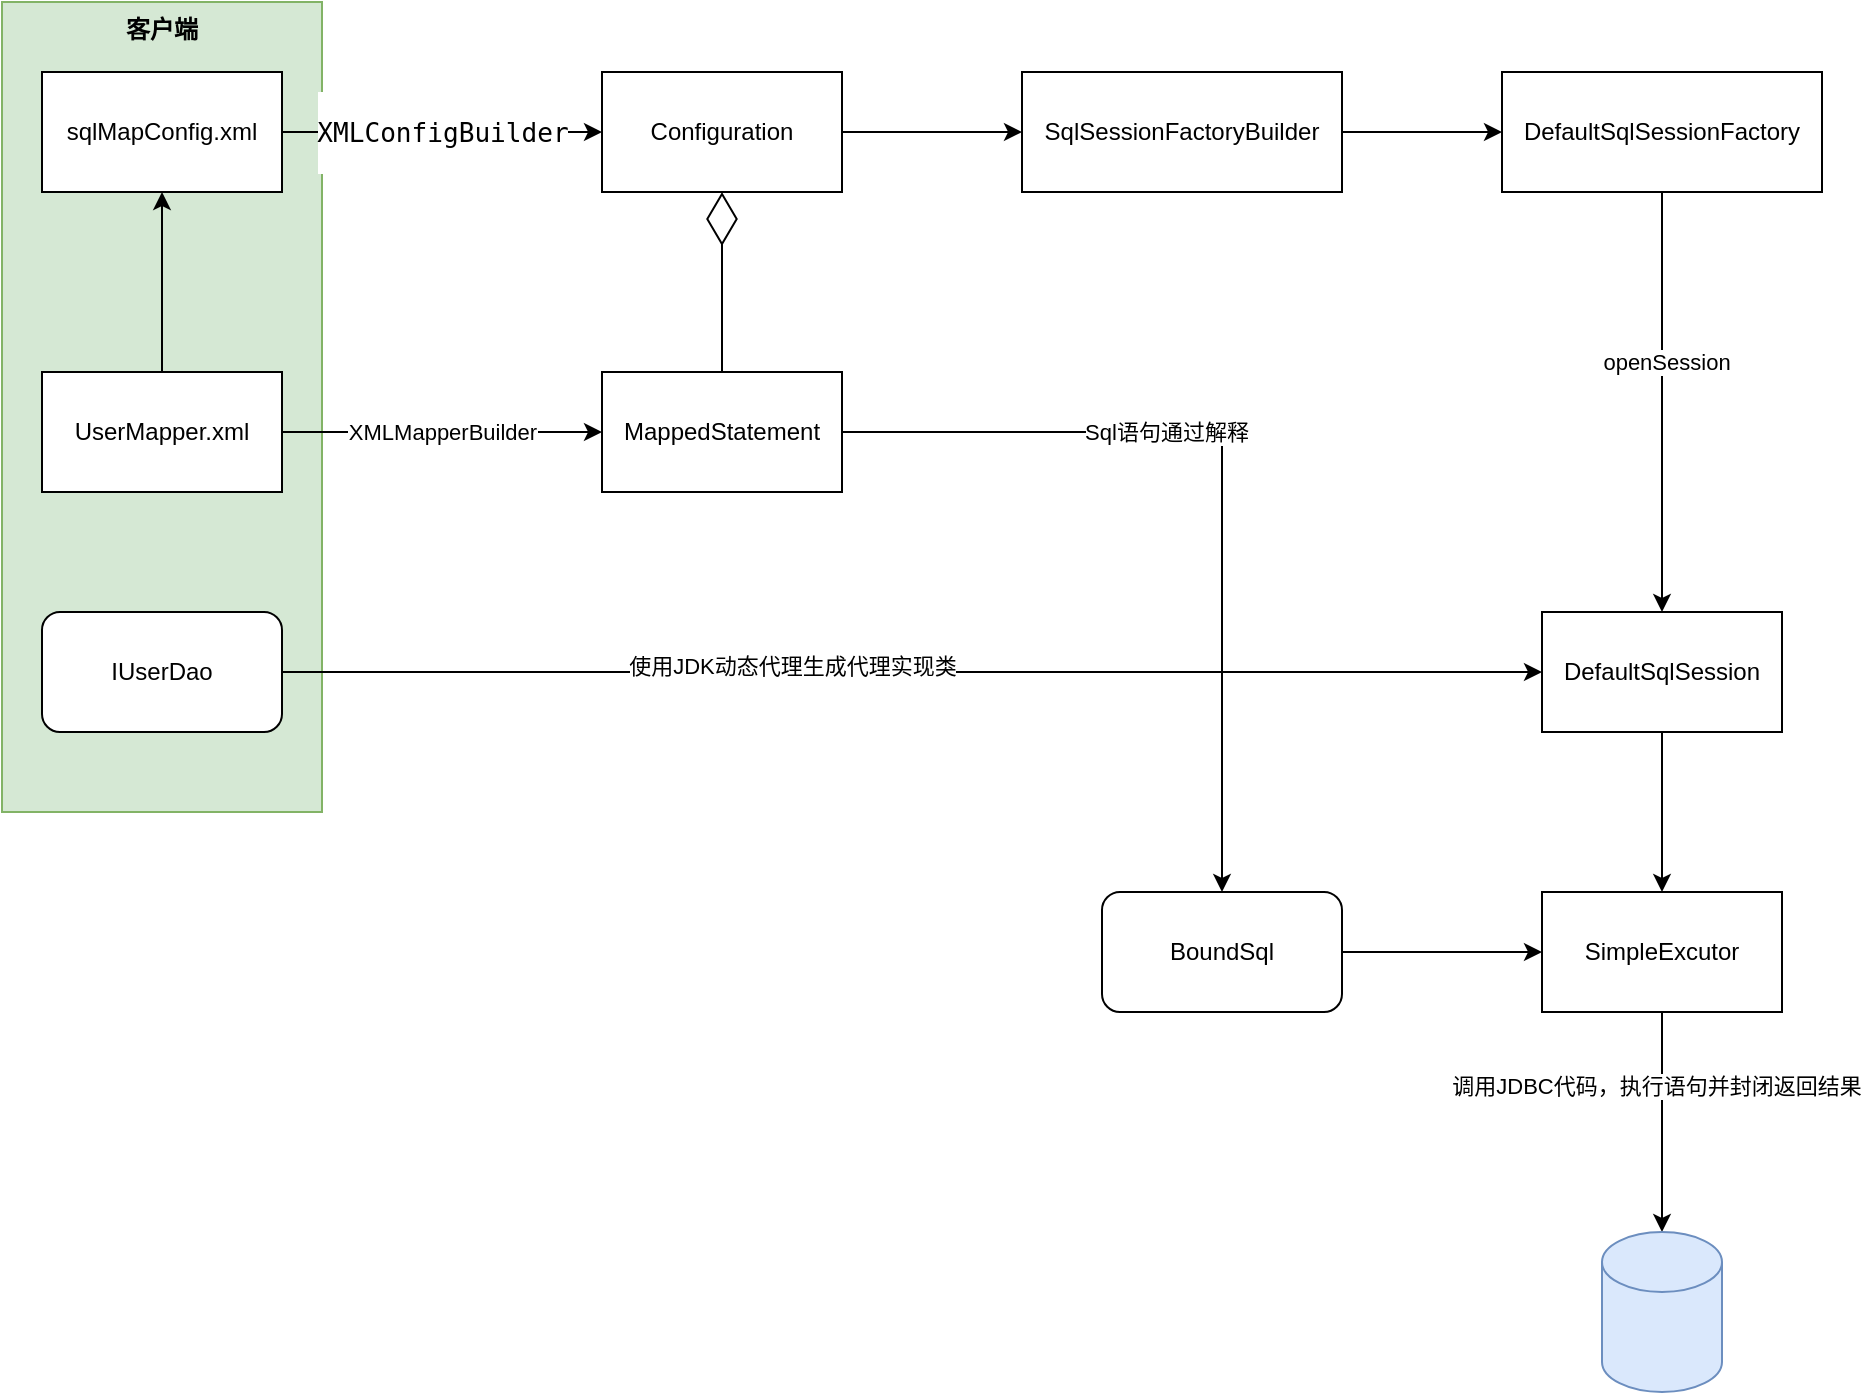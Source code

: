 <mxfile version="14.6.1" type="github" pages="2">
  <diagram id="C5RBs43oDa-KdzZeNtuy" name="自定义Mybatis框架">
    <mxGraphModel dx="782" dy="437" grid="1" gridSize="10" guides="1" tooltips="1" connect="1" arrows="1" fold="1" page="1" pageScale="1" pageWidth="827" pageHeight="1169" math="0" shadow="0">
      <root>
        <mxCell id="WIyWlLk6GJQsqaUBKTNV-0" />
        <mxCell id="WIyWlLk6GJQsqaUBKTNV-1" parent="WIyWlLk6GJQsqaUBKTNV-0" />
        <mxCell id="RccVGRR6IuWip-MB4LQ6-16" value="客户端" style="rounded=0;whiteSpace=wrap;html=1;fillColor=#d5e8d4;strokeColor=#82b366;verticalAlign=top;fontStyle=1" parent="WIyWlLk6GJQsqaUBKTNV-1" vertex="1">
          <mxGeometry x="70" y="115" width="160" height="405" as="geometry" />
        </mxCell>
        <mxCell id="wIvYy9SvaJb5gEYHEysC-5" value="&lt;pre style=&quot;font-family: &amp;#34;jetbrains mono&amp;#34; , monospace ; font-size: 9.8pt&quot;&gt;&lt;span style=&quot;background-color: rgb(255 , 255 , 255)&quot;&gt;XMLConfigBuilder&lt;/span&gt;&lt;/pre&gt;" style="edgeStyle=orthogonalEdgeStyle;rounded=0;orthogonalLoop=1;jettySize=auto;html=1;" parent="WIyWlLk6GJQsqaUBKTNV-1" source="wIvYy9SvaJb5gEYHEysC-0" target="wIvYy9SvaJb5gEYHEysC-4" edge="1">
          <mxGeometry relative="1" as="geometry" />
        </mxCell>
        <mxCell id="wIvYy9SvaJb5gEYHEysC-0" value="sqlMapConfig.xml" style="rounded=0;whiteSpace=wrap;html=1;" parent="WIyWlLk6GJQsqaUBKTNV-1" vertex="1">
          <mxGeometry x="90" y="150" width="120" height="60" as="geometry" />
        </mxCell>
        <mxCell id="wIvYy9SvaJb5gEYHEysC-3" value="" style="edgeStyle=orthogonalEdgeStyle;rounded=0;orthogonalLoop=1;jettySize=auto;html=1;" parent="WIyWlLk6GJQsqaUBKTNV-1" source="wIvYy9SvaJb5gEYHEysC-1" target="wIvYy9SvaJb5gEYHEysC-0" edge="1">
          <mxGeometry relative="1" as="geometry" />
        </mxCell>
        <mxCell id="wIvYy9SvaJb5gEYHEysC-11" value="" style="edgeStyle=orthogonalEdgeStyle;rounded=0;orthogonalLoop=1;jettySize=auto;html=1;fontColor=#000000;" parent="WIyWlLk6GJQsqaUBKTNV-1" source="wIvYy9SvaJb5gEYHEysC-1" target="wIvYy9SvaJb5gEYHEysC-10" edge="1">
          <mxGeometry relative="1" as="geometry" />
        </mxCell>
        <mxCell id="wIvYy9SvaJb5gEYHEysC-14" value="XMLMapperBuilder" style="edgeLabel;html=1;align=center;verticalAlign=middle;resizable=0;points=[];fontColor=#000000;" parent="wIvYy9SvaJb5gEYHEysC-11" vertex="1" connectable="0">
          <mxGeometry x="0.2" y="-2" relative="1" as="geometry">
            <mxPoint x="-16" y="-2" as="offset" />
          </mxGeometry>
        </mxCell>
        <UserObject label="UserMapper.xml" link="UserMapper.xml" id="wIvYy9SvaJb5gEYHEysC-1">
          <mxCell style="whiteSpace=wrap;html=1;rounded=0;" parent="WIyWlLk6GJQsqaUBKTNV-1" vertex="1">
            <mxGeometry x="90" y="300" width="120" height="60" as="geometry" />
          </mxCell>
        </UserObject>
        <mxCell id="wIvYy9SvaJb5gEYHEysC-9" value="" style="edgeStyle=orthogonalEdgeStyle;rounded=0;orthogonalLoop=1;jettySize=auto;html=1;fontColor=#000000;entryX=0;entryY=0.5;entryDx=0;entryDy=0;" parent="WIyWlLk6GJQsqaUBKTNV-1" source="wIvYy9SvaJb5gEYHEysC-4" target="RccVGRR6IuWip-MB4LQ6-1" edge="1">
          <mxGeometry relative="1" as="geometry" />
        </mxCell>
        <mxCell id="wIvYy9SvaJb5gEYHEysC-4" value="Configuration" style="whiteSpace=wrap;html=1;rounded=0;" parent="WIyWlLk6GJQsqaUBKTNV-1" vertex="1">
          <mxGeometry x="370" y="150" width="120" height="60" as="geometry" />
        </mxCell>
        <mxCell id="wIvYy9SvaJb5gEYHEysC-16" value="" style="edgeStyle=orthogonalEdgeStyle;rounded=0;orthogonalLoop=1;jettySize=auto;html=1;fontColor=#000000;" parent="WIyWlLk6GJQsqaUBKTNV-1" source="wIvYy9SvaJb5gEYHEysC-8" target="wIvYy9SvaJb5gEYHEysC-15" edge="1">
          <mxGeometry relative="1" as="geometry" />
        </mxCell>
        <mxCell id="RccVGRR6IuWip-MB4LQ6-0" value="openSession" style="edgeLabel;html=1;align=center;verticalAlign=middle;resizable=0;points=[];" parent="wIvYy9SvaJb5gEYHEysC-16" vertex="1" connectable="0">
          <mxGeometry x="-0.193" y="2" relative="1" as="geometry">
            <mxPoint as="offset" />
          </mxGeometry>
        </mxCell>
        <mxCell id="wIvYy9SvaJb5gEYHEysC-8" value="DefaultSqlSessionFactory" style="whiteSpace=wrap;html=1;rounded=0;" parent="WIyWlLk6GJQsqaUBKTNV-1" vertex="1">
          <mxGeometry x="820" y="150" width="160" height="60" as="geometry" />
        </mxCell>
        <mxCell id="RccVGRR6IuWip-MB4LQ6-19" style="edgeStyle=orthogonalEdgeStyle;rounded=0;orthogonalLoop=1;jettySize=auto;html=1;entryX=0.5;entryY=0;entryDx=0;entryDy=0;" parent="WIyWlLk6GJQsqaUBKTNV-1" source="wIvYy9SvaJb5gEYHEysC-10" target="RccVGRR6IuWip-MB4LQ6-17" edge="1">
          <mxGeometry relative="1" as="geometry" />
        </mxCell>
        <mxCell id="RccVGRR6IuWip-MB4LQ6-20" value="Sql语句通过解释" style="edgeLabel;html=1;align=center;verticalAlign=middle;resizable=0;points=[];" parent="RccVGRR6IuWip-MB4LQ6-19" vertex="1" connectable="0">
          <mxGeometry x="-0.235" relative="1" as="geometry">
            <mxPoint x="1" as="offset" />
          </mxGeometry>
        </mxCell>
        <mxCell id="wIvYy9SvaJb5gEYHEysC-10" value="MappedStatement" style="whiteSpace=wrap;html=1;rounded=0;" parent="WIyWlLk6GJQsqaUBKTNV-1" vertex="1">
          <mxGeometry x="370" y="300" width="120" height="60" as="geometry" />
        </mxCell>
        <mxCell id="wIvYy9SvaJb5gEYHEysC-13" value="" style="endArrow=diamondThin;endFill=0;endSize=24;html=1;fontColor=#000000;entryX=0.5;entryY=1;entryDx=0;entryDy=0;" parent="WIyWlLk6GJQsqaUBKTNV-1" source="wIvYy9SvaJb5gEYHEysC-10" target="wIvYy9SvaJb5gEYHEysC-4" edge="1">
          <mxGeometry width="160" relative="1" as="geometry">
            <mxPoint x="550" y="280" as="sourcePoint" />
            <mxPoint x="710" y="280" as="targetPoint" />
          </mxGeometry>
        </mxCell>
        <mxCell id="RccVGRR6IuWip-MB4LQ6-6" value="" style="edgeStyle=orthogonalEdgeStyle;rounded=0;orthogonalLoop=1;jettySize=auto;html=1;" parent="WIyWlLk6GJQsqaUBKTNV-1" source="wIvYy9SvaJb5gEYHEysC-15" target="RccVGRR6IuWip-MB4LQ6-5" edge="1">
          <mxGeometry relative="1" as="geometry" />
        </mxCell>
        <mxCell id="wIvYy9SvaJb5gEYHEysC-15" value="DefaultSqlSession" style="whiteSpace=wrap;html=1;rounded=0;" parent="WIyWlLk6GJQsqaUBKTNV-1" vertex="1">
          <mxGeometry x="840" y="420" width="120" height="60" as="geometry" />
        </mxCell>
        <mxCell id="RccVGRR6IuWip-MB4LQ6-3" style="edgeStyle=orthogonalEdgeStyle;rounded=0;orthogonalLoop=1;jettySize=auto;html=1;entryX=0;entryY=0.5;entryDx=0;entryDy=0;" parent="WIyWlLk6GJQsqaUBKTNV-1" source="RccVGRR6IuWip-MB4LQ6-1" target="wIvYy9SvaJb5gEYHEysC-8" edge="1">
          <mxGeometry relative="1" as="geometry" />
        </mxCell>
        <mxCell id="RccVGRR6IuWip-MB4LQ6-1" value="SqlSessionFactoryBuilder" style="whiteSpace=wrap;html=1;rounded=0;" parent="WIyWlLk6GJQsqaUBKTNV-1" vertex="1">
          <mxGeometry x="580" y="150" width="160" height="60" as="geometry" />
        </mxCell>
        <mxCell id="RccVGRR6IuWip-MB4LQ6-8" value="" style="edgeStyle=orthogonalEdgeStyle;rounded=0;orthogonalLoop=1;jettySize=auto;html=1;" parent="WIyWlLk6GJQsqaUBKTNV-1" source="RccVGRR6IuWip-MB4LQ6-5" target="RccVGRR6IuWip-MB4LQ6-7" edge="1">
          <mxGeometry relative="1" as="geometry" />
        </mxCell>
        <mxCell id="RccVGRR6IuWip-MB4LQ6-9" value="调用JDBC代码，执行语句并封闭返回结果" style="edgeLabel;html=1;align=center;verticalAlign=middle;resizable=0;points=[];" parent="RccVGRR6IuWip-MB4LQ6-8" vertex="1" connectable="0">
          <mxGeometry x="-0.333" y="-3" relative="1" as="geometry">
            <mxPoint as="offset" />
          </mxGeometry>
        </mxCell>
        <mxCell id="RccVGRR6IuWip-MB4LQ6-5" value="SimpleExcutor" style="whiteSpace=wrap;html=1;rounded=0;" parent="WIyWlLk6GJQsqaUBKTNV-1" vertex="1">
          <mxGeometry x="840" y="560" width="120" height="60" as="geometry" />
        </mxCell>
        <mxCell id="RccVGRR6IuWip-MB4LQ6-7" value="" style="shape=cylinder3;whiteSpace=wrap;html=1;boundedLbl=1;backgroundOutline=1;size=15;fillColor=#dae8fc;strokeColor=#6c8ebf;" parent="WIyWlLk6GJQsqaUBKTNV-1" vertex="1">
          <mxGeometry x="870" y="730" width="60" height="80" as="geometry" />
        </mxCell>
        <mxCell id="RccVGRR6IuWip-MB4LQ6-12" style="edgeStyle=orthogonalEdgeStyle;rounded=0;orthogonalLoop=1;jettySize=auto;html=1;entryX=0;entryY=0.5;entryDx=0;entryDy=0;" parent="WIyWlLk6GJQsqaUBKTNV-1" source="RccVGRR6IuWip-MB4LQ6-10" target="wIvYy9SvaJb5gEYHEysC-15" edge="1">
          <mxGeometry relative="1" as="geometry" />
        </mxCell>
        <mxCell id="RccVGRR6IuWip-MB4LQ6-13" value="使用JDK动态代理生成代理实现类" style="edgeLabel;html=1;align=center;verticalAlign=middle;resizable=0;points=[];" parent="RccVGRR6IuWip-MB4LQ6-12" vertex="1" connectable="0">
          <mxGeometry x="-0.192" y="3" relative="1" as="geometry">
            <mxPoint as="offset" />
          </mxGeometry>
        </mxCell>
        <mxCell id="RccVGRR6IuWip-MB4LQ6-10" value="IUserDao" style="rounded=1;whiteSpace=wrap;html=1;" parent="WIyWlLk6GJQsqaUBKTNV-1" vertex="1">
          <mxGeometry x="90" y="420" width="120" height="60" as="geometry" />
        </mxCell>
        <mxCell id="RccVGRR6IuWip-MB4LQ6-18" style="edgeStyle=orthogonalEdgeStyle;rounded=0;orthogonalLoop=1;jettySize=auto;html=1;entryX=0;entryY=0.5;entryDx=0;entryDy=0;" parent="WIyWlLk6GJQsqaUBKTNV-1" source="RccVGRR6IuWip-MB4LQ6-17" target="RccVGRR6IuWip-MB4LQ6-5" edge="1">
          <mxGeometry relative="1" as="geometry" />
        </mxCell>
        <mxCell id="RccVGRR6IuWip-MB4LQ6-17" value="BoundSql" style="rounded=1;whiteSpace=wrap;html=1;" parent="WIyWlLk6GJQsqaUBKTNV-1" vertex="1">
          <mxGeometry x="620" y="560" width="120" height="60" as="geometry" />
        </mxCell>
      </root>
    </mxGraphModel>
  </diagram>
  <diagram id="gR8zzzDgB4NcIEMsgWaa" name="Mybatis原码解释">
    <mxGraphModel dx="920" dy="1683" grid="1" gridSize="10" guides="1" tooltips="1" connect="1" arrows="1" fold="1" page="1" pageScale="1" pageWidth="827" pageHeight="1169" math="0" shadow="0">
      <root>
        <mxCell id="x6rgjDe1mu-2xuDdk9oM-0" />
        <mxCell id="x6rgjDe1mu-2xuDdk9oM-1" parent="x6rgjDe1mu-2xuDdk9oM-0" />
        <mxCell id="x6rgjDe1mu-2xuDdk9oM-4" value="" style="edgeStyle=orthogonalEdgeStyle;rounded=0;orthogonalLoop=1;jettySize=auto;html=1;" parent="x6rgjDe1mu-2xuDdk9oM-1" source="x6rgjDe1mu-2xuDdk9oM-2" target="x6rgjDe1mu-2xuDdk9oM-3" edge="1">
          <mxGeometry relative="1" as="geometry" />
        </mxCell>
        <mxCell id="x6rgjDe1mu-2xuDdk9oM-5" value="InputStream" style="edgeLabel;html=1;align=center;verticalAlign=middle;resizable=0;points=[];" parent="x6rgjDe1mu-2xuDdk9oM-4" vertex="1" connectable="0">
          <mxGeometry x="-0.206" y="-2" relative="1" as="geometry">
            <mxPoint as="offset" />
          </mxGeometry>
        </mxCell>
        <mxCell id="x6rgjDe1mu-2xuDdk9oM-2" value="SqlMapConfig.xml" style="rounded=1;whiteSpace=wrap;html=1;" parent="x6rgjDe1mu-2xuDdk9oM-1" vertex="1">
          <mxGeometry x="90" y="110" width="120" height="60" as="geometry" />
        </mxCell>
        <mxCell id="x6rgjDe1mu-2xuDdk9oM-7" value="" style="edgeStyle=orthogonalEdgeStyle;rounded=0;orthogonalLoop=1;jettySize=auto;html=1;" parent="x6rgjDe1mu-2xuDdk9oM-1" source="x6rgjDe1mu-2xuDdk9oM-3" target="x6rgjDe1mu-2xuDdk9oM-6" edge="1">
          <mxGeometry relative="1" as="geometry" />
        </mxCell>
        <mxCell id="x6rgjDe1mu-2xuDdk9oM-8" value="build" style="edgeStyle=orthogonalEdgeStyle;rounded=0;orthogonalLoop=1;jettySize=auto;html=1;" parent="x6rgjDe1mu-2xuDdk9oM-1" source="x6rgjDe1mu-2xuDdk9oM-3" target="x6rgjDe1mu-2xuDdk9oM-6" edge="1">
          <mxGeometry relative="1" as="geometry" />
        </mxCell>
        <mxCell id="x6rgjDe1mu-2xuDdk9oM-3" value="SqlSessionFactoryBuilder" style="rounded=1;whiteSpace=wrap;html=1;" parent="x6rgjDe1mu-2xuDdk9oM-1" vertex="1">
          <mxGeometry x="330" y="110" width="170" height="60" as="geometry" />
        </mxCell>
        <mxCell id="x6rgjDe1mu-2xuDdk9oM-10" value="environmentsElement" style="edgeStyle=orthogonalEdgeStyle;rounded=0;orthogonalLoop=1;jettySize=auto;html=1;" parent="x6rgjDe1mu-2xuDdk9oM-1" source="x6rgjDe1mu-2xuDdk9oM-6" target="x6rgjDe1mu-2xuDdk9oM-9" edge="1">
          <mxGeometry relative="1" as="geometry" />
        </mxCell>
        <mxCell id="x6rgjDe1mu-2xuDdk9oM-12" value="" style="edgeStyle=orthogonalEdgeStyle;rounded=0;orthogonalLoop=1;jettySize=auto;html=1;entryX=0;entryY=0.5;entryDx=0;entryDy=0;entryPerimeter=0;" parent="x6rgjDe1mu-2xuDdk9oM-1" source="x6rgjDe1mu-2xuDdk9oM-6" target="x6rgjDe1mu-2xuDdk9oM-23" edge="1">
          <mxGeometry relative="1" as="geometry">
            <mxPoint x="880" y="140" as="targetPoint" />
          </mxGeometry>
        </mxCell>
        <mxCell id="x6rgjDe1mu-2xuDdk9oM-13" value="mapperElement" style="edgeLabel;html=1;align=center;verticalAlign=middle;resizable=0;points=[];" parent="x6rgjDe1mu-2xuDdk9oM-12" vertex="1" connectable="0">
          <mxGeometry x="-0.264" y="-2" relative="1" as="geometry">
            <mxPoint x="11" y="8" as="offset" />
          </mxGeometry>
        </mxCell>
        <mxCell id="x6rgjDe1mu-2xuDdk9oM-38" value="" style="edgeStyle=orthogonalEdgeStyle;rounded=0;orthogonalLoop=1;jettySize=auto;html=1;" parent="x6rgjDe1mu-2xuDdk9oM-1" source="x6rgjDe1mu-2xuDdk9oM-6" target="x6rgjDe1mu-2xuDdk9oM-37" edge="1">
          <mxGeometry relative="1" as="geometry" />
        </mxCell>
        <mxCell id="x6rgjDe1mu-2xuDdk9oM-6" value="XMLConfigBuilder&lt;br&gt;parse(/configuration)" style="rounded=1;whiteSpace=wrap;html=1;" parent="x6rgjDe1mu-2xuDdk9oM-1" vertex="1">
          <mxGeometry x="580" y="110" width="170" height="60" as="geometry" />
        </mxCell>
        <mxCell id="x6rgjDe1mu-2xuDdk9oM-15" value="" style="edgeStyle=orthogonalEdgeStyle;rounded=0;orthogonalLoop=1;jettySize=auto;html=1;" parent="x6rgjDe1mu-2xuDdk9oM-1" source="x6rgjDe1mu-2xuDdk9oM-9" target="x6rgjDe1mu-2xuDdk9oM-14" edge="1">
          <mxGeometry relative="1" as="geometry" />
        </mxCell>
        <mxCell id="x6rgjDe1mu-2xuDdk9oM-17" value="" style="edgeStyle=orthogonalEdgeStyle;rounded=0;orthogonalLoop=1;jettySize=auto;html=1;" parent="x6rgjDe1mu-2xuDdk9oM-1" source="x6rgjDe1mu-2xuDdk9oM-9" target="x6rgjDe1mu-2xuDdk9oM-16" edge="1">
          <mxGeometry relative="1" as="geometry" />
        </mxCell>
        <mxCell id="x6rgjDe1mu-2xuDdk9oM-9" value="&lt;span style=&quot;font-size: 11px ; background-color: rgb(255 , 255 , 255)&quot;&gt;解释环境结点&lt;/span&gt;&lt;br&gt;transactionManager&lt;br&gt;dataSource" style="whiteSpace=wrap;html=1;rounded=1;" parent="x6rgjDe1mu-2xuDdk9oM-1" vertex="1">
          <mxGeometry x="605" y="-30" width="120" height="60" as="geometry" />
        </mxCell>
        <mxCell id="x6rgjDe1mu-2xuDdk9oM-14" value="TransactionFactory" style="whiteSpace=wrap;html=1;rounded=1;" parent="x6rgjDe1mu-2xuDdk9oM-1" vertex="1">
          <mxGeometry x="805" y="-30" width="120" height="60" as="geometry" />
        </mxCell>
        <mxCell id="x6rgjDe1mu-2xuDdk9oM-16" value="DataSourceFactory" style="whiteSpace=wrap;html=1;rounded=1;" parent="x6rgjDe1mu-2xuDdk9oM-1" vertex="1">
          <mxGeometry x="405" y="-30" width="120" height="60" as="geometry" />
        </mxCell>
        <mxCell id="xAjSwTnz8msUbjn6zds_-0" value="loadXmlResource" style="edgeStyle=orthogonalEdgeStyle;rounded=0;orthogonalLoop=1;jettySize=auto;html=1;entryX=0.824;entryY=0.021;entryDx=0;entryDy=0;entryPerimeter=0;" parent="x6rgjDe1mu-2xuDdk9oM-1" source="x6rgjDe1mu-2xuDdk9oM-18" target="x6rgjDe1mu-2xuDdk9oM-24" edge="1">
          <mxGeometry relative="1" as="geometry">
            <Array as="points">
              <mxPoint x="1195" y="220" />
              <mxPoint x="975" y="220" />
            </Array>
          </mxGeometry>
        </mxCell>
        <mxCell id="-VzbjDD8u6ZJ_6t78dXS-1" value="" style="edgeStyle=orthogonalEdgeStyle;rounded=0;orthogonalLoop=1;jettySize=auto;html=1;" edge="1" parent="x6rgjDe1mu-2xuDdk9oM-1" source="x6rgjDe1mu-2xuDdk9oM-18" target="-VzbjDD8u6ZJ_6t78dXS-0">
          <mxGeometry relative="1" as="geometry" />
        </mxCell>
        <mxCell id="x6rgjDe1mu-2xuDdk9oM-18" value="configuration.&lt;br&gt;addMapper(mapperInterface)&lt;br&gt;addMappers(mapperPackage)&lt;br&gt;也是会先去加载xml文件（如果有）" style="rounded=1;whiteSpace=wrap;html=1;" parent="x6rgjDe1mu-2xuDdk9oM-1" vertex="1">
          <mxGeometry x="1100" y="110" width="190" height="60" as="geometry" />
        </mxCell>
        <mxCell id="x6rgjDe1mu-2xuDdk9oM-21" value="package / class" style="edgeStyle=orthogonalEdgeStyle;rounded=0;orthogonalLoop=1;jettySize=auto;html=1;" parent="x6rgjDe1mu-2xuDdk9oM-1" target="x6rgjDe1mu-2xuDdk9oM-18" edge="1">
          <mxGeometry relative="1" as="geometry">
            <mxPoint x="990" y="139.5" as="sourcePoint" />
            <mxPoint x="1110" y="139.5" as="targetPoint" />
          </mxGeometry>
        </mxCell>
        <mxCell id="x6rgjDe1mu-2xuDdk9oM-25" value="resource / url" style="edgeStyle=orthogonalEdgeStyle;rounded=0;orthogonalLoop=1;jettySize=auto;html=1;" parent="x6rgjDe1mu-2xuDdk9oM-1" source="x6rgjDe1mu-2xuDdk9oM-23" target="x6rgjDe1mu-2xuDdk9oM-24" edge="1">
          <mxGeometry relative="1" as="geometry" />
        </mxCell>
        <mxCell id="x6rgjDe1mu-2xuDdk9oM-23" value="解释mapper结点" style="rounded=1;whiteSpace=wrap;html=1;" parent="x6rgjDe1mu-2xuDdk9oM-1" vertex="1">
          <mxGeometry x="870" y="110" width="120" height="60" as="geometry" />
        </mxCell>
        <mxCell id="x6rgjDe1mu-2xuDdk9oM-27" value="cacheElement&lt;br&gt;解释并生成二级缓存&lt;br&gt;序列化？过期策略？&lt;br&gt;Id为namespace" style="edgeStyle=orthogonalEdgeStyle;rounded=0;orthogonalLoop=1;jettySize=auto;html=1;" parent="x6rgjDe1mu-2xuDdk9oM-1" edge="1">
          <mxGeometry relative="1" as="geometry">
            <mxPoint x="1001" y="290" as="sourcePoint" />
            <mxPoint x="1181" y="290" as="targetPoint" />
          </mxGeometry>
        </mxCell>
        <mxCell id="x6rgjDe1mu-2xuDdk9oM-29" value="buildStatementFromContext" style="edgeStyle=orthogonalEdgeStyle;rounded=0;orthogonalLoop=1;jettySize=auto;html=1;" parent="x6rgjDe1mu-2xuDdk9oM-1" source="x6rgjDe1mu-2xuDdk9oM-24" target="x6rgjDe1mu-2xuDdk9oM-28" edge="1">
          <mxGeometry relative="1" as="geometry" />
        </mxCell>
        <mxCell id="x6rgjDe1mu-2xuDdk9oM-34" value="解释完Mapper文件后，也会addMapper" style="edgeStyle=orthogonalEdgeStyle;rounded=0;orthogonalLoop=1;jettySize=auto;html=1;exitX=1;exitY=0;exitDx=0;exitDy=0;entryX=0.25;entryY=1;entryDx=0;entryDy=0;" parent="x6rgjDe1mu-2xuDdk9oM-1" source="x6rgjDe1mu-2xuDdk9oM-24" target="x6rgjDe1mu-2xuDdk9oM-18" edge="1">
          <mxGeometry relative="1" as="geometry">
            <Array as="points">
              <mxPoint x="1148" y="250" />
            </Array>
          </mxGeometry>
        </mxCell>
        <mxCell id="x6rgjDe1mu-2xuDdk9oM-24" value="XMLMapperBuilder&lt;br&gt;parse解释相应的mapper&lt;br&gt;&lt;div&gt;:parameterMapElement&lt;/div&gt;&lt;div&gt;:resultMapElements&lt;/div&gt;&lt;div&gt;:sqlElement&lt;/div&gt;" style="whiteSpace=wrap;html=1;rounded=1;align=left;" parent="x6rgjDe1mu-2xuDdk9oM-1" vertex="1">
          <mxGeometry x="860" y="250" width="140" height="80" as="geometry" />
        </mxCell>
        <mxCell id="x6rgjDe1mu-2xuDdk9oM-36" value="" style="edgeStyle=orthogonalEdgeStyle;rounded=0;orthogonalLoop=1;jettySize=auto;html=1;" parent="x6rgjDe1mu-2xuDdk9oM-1" source="x6rgjDe1mu-2xuDdk9oM-26" target="x6rgjDe1mu-2xuDdk9oM-35" edge="1">
          <mxGeometry relative="1" as="geometry" />
        </mxCell>
        <mxCell id="x6rgjDe1mu-2xuDdk9oM-26" value="MapperBuilderAssistant&lt;br&gt;构建Mapper的辅助类&lt;br&gt;:currentNamespace&lt;br&gt;:currentCache" style="whiteSpace=wrap;html=1;rounded=1;" parent="x6rgjDe1mu-2xuDdk9oM-1" vertex="1">
          <mxGeometry x="1180" y="260" width="150" height="60" as="geometry" />
        </mxCell>
        <mxCell id="x6rgjDe1mu-2xuDdk9oM-31" value="" style="edgeStyle=orthogonalEdgeStyle;rounded=0;orthogonalLoop=1;jettySize=auto;html=1;" parent="x6rgjDe1mu-2xuDdk9oM-1" source="x6rgjDe1mu-2xuDdk9oM-28" target="x6rgjDe1mu-2xuDdk9oM-30" edge="1">
          <mxGeometry relative="1" as="geometry" />
        </mxCell>
        <mxCell id="x6rgjDe1mu-2xuDdk9oM-32" value="&lt;span style=&quot;font-size: 12px ; background-color: rgb(248 , 249 , 250)&quot;&gt;builderAssistant.addMappedStatement&lt;br&gt;辅助类构建MappedStatement，&lt;br&gt;同时设置二级缓存&lt;br&gt;&lt;/span&gt;" style="edgeLabel;html=1;align=center;verticalAlign=middle;resizable=0;points=[];" parent="x6rgjDe1mu-2xuDdk9oM-31" vertex="1" connectable="0">
          <mxGeometry x="0.17" y="-3" relative="1" as="geometry">
            <mxPoint x="-1" as="offset" />
          </mxGeometry>
        </mxCell>
        <mxCell id="x6rgjDe1mu-2xuDdk9oM-28" value="XMLStatementBuilder&lt;br&gt;:parseStatementNode&lt;br&gt;解释SQL语句&lt;br&gt;select|insert|update|delete" style="whiteSpace=wrap;html=1;rounded=1;" parent="x6rgjDe1mu-2xuDdk9oM-1" vertex="1">
          <mxGeometry x="852.5" y="400" width="155" height="60" as="geometry" />
        </mxCell>
        <mxCell id="x6rgjDe1mu-2xuDdk9oM-30" value="生成MappedStatement放到&lt;br&gt;configuration中&lt;br&gt;.addMappedStatement(statement)" style="whiteSpace=wrap;html=1;rounded=1;" parent="x6rgjDe1mu-2xuDdk9oM-1" vertex="1">
          <mxGeometry x="1330" y="410" width="190" height="40" as="geometry" />
        </mxCell>
        <mxCell id="x6rgjDe1mu-2xuDdk9oM-35" value="默认的缓存类PerpetualCache" style="whiteSpace=wrap;html=1;rounded=1;" parent="x6rgjDe1mu-2xuDdk9oM-1" vertex="1">
          <mxGeometry x="1425" y="260" width="120" height="60" as="geometry" />
        </mxCell>
        <mxCell id="x6rgjDe1mu-2xuDdk9oM-40" value="getMapper" style="edgeStyle=orthogonalEdgeStyle;rounded=0;orthogonalLoop=1;jettySize=auto;html=1;" parent="x6rgjDe1mu-2xuDdk9oM-1" source="x6rgjDe1mu-2xuDdk9oM-37" target="x6rgjDe1mu-2xuDdk9oM-39" edge="1">
          <mxGeometry relative="1" as="geometry" />
        </mxCell>
        <mxCell id="x6rgjDe1mu-2xuDdk9oM-37" value="解释完成后生成&lt;br&gt;Configuration" style="whiteSpace=wrap;html=1;rounded=1;" parent="x6rgjDe1mu-2xuDdk9oM-1" vertex="1">
          <mxGeometry x="605" y="250" width="120" height="50" as="geometry" />
        </mxCell>
        <mxCell id="x6rgjDe1mu-2xuDdk9oM-42" value="" style="edgeStyle=orthogonalEdgeStyle;rounded=0;orthogonalLoop=1;jettySize=auto;html=1;" parent="x6rgjDe1mu-2xuDdk9oM-1" source="x6rgjDe1mu-2xuDdk9oM-39" target="x6rgjDe1mu-2xuDdk9oM-41" edge="1">
          <mxGeometry relative="1" as="geometry" />
        </mxCell>
        <mxCell id="x6rgjDe1mu-2xuDdk9oM-39" value="JDK动态代理，生成MapperProxy" style="whiteSpace=wrap;html=1;rounded=1;" parent="x6rgjDe1mu-2xuDdk9oM-1" vertex="1">
          <mxGeometry x="605" y="375" width="120" height="60" as="geometry" />
        </mxCell>
        <mxCell id="x6rgjDe1mu-2xuDdk9oM-41" value="MapperMethod&lt;br&gt;底层调用SqlSession" style="whiteSpace=wrap;html=1;rounded=1;" parent="x6rgjDe1mu-2xuDdk9oM-1" vertex="1">
          <mxGeometry x="605" y="480" width="120" height="60" as="geometry" />
        </mxCell>
        <mxCell id="x6rgjDe1mu-2xuDdk9oM-44" value="CachingExecutor" style="swimlane;fontStyle=1;align=center;verticalAlign=top;childLayout=stackLayout;horizontal=1;startSize=26;horizontalStack=0;resizeParent=1;resizeParentMax=0;resizeLast=0;collapsible=1;marginBottom=0;" parent="x6rgjDe1mu-2xuDdk9oM-1" vertex="1">
          <mxGeometry x="847.5" y="650" width="242.5" height="108" as="geometry" />
        </mxCell>
        <mxCell id="x6rgjDe1mu-2xuDdk9oM-53" value="+ delegate: Executor" style="text;strokeColor=none;fillColor=none;align=left;verticalAlign=top;spacingLeft=4;spacingRight=4;overflow=hidden;rotatable=0;points=[[0,0.5],[1,0.5]];portConstraint=eastwest;" parent="x6rgjDe1mu-2xuDdk9oM-44" vertex="1">
          <mxGeometry y="26" width="242.5" height="24" as="geometry" />
        </mxCell>
        <mxCell id="x6rgjDe1mu-2xuDdk9oM-45" value="+ tcm: TransactionalCacheManager" style="text;strokeColor=none;fillColor=none;align=left;verticalAlign=top;spacingLeft=4;spacingRight=4;overflow=hidden;rotatable=0;points=[[0,0.5],[1,0.5]];portConstraint=eastwest;" parent="x6rgjDe1mu-2xuDdk9oM-44" vertex="1">
          <mxGeometry y="50" width="242.5" height="24" as="geometry" />
        </mxCell>
        <mxCell id="x6rgjDe1mu-2xuDdk9oM-46" value="" style="line;strokeWidth=1;fillColor=none;align=left;verticalAlign=middle;spacingTop=-1;spacingLeft=3;spacingRight=3;rotatable=0;labelPosition=right;points=[];portConstraint=eastwest;" parent="x6rgjDe1mu-2xuDdk9oM-44" vertex="1">
          <mxGeometry y="74" width="242.5" height="8" as="geometry" />
        </mxCell>
        <mxCell id="x6rgjDe1mu-2xuDdk9oM-47" value="+ commit()" style="text;strokeColor=none;fillColor=none;align=left;verticalAlign=top;spacingLeft=4;spacingRight=4;overflow=hidden;rotatable=0;points=[[0,0.5],[1,0.5]];portConstraint=eastwest;" parent="x6rgjDe1mu-2xuDdk9oM-44" vertex="1">
          <mxGeometry y="82" width="242.5" height="26" as="geometry" />
        </mxCell>
        <mxCell id="x6rgjDe1mu-2xuDdk9oM-48" value="TransactionalCacheManager" style="swimlane;fontStyle=1;align=center;verticalAlign=top;childLayout=stackLayout;horizontal=1;startSize=26;horizontalStack=0;resizeParent=1;resizeParentMax=0;resizeLast=0;collapsible=1;marginBottom=0;" parent="x6rgjDe1mu-2xuDdk9oM-1" vertex="1">
          <mxGeometry x="1241" y="650" width="335" height="138" as="geometry" />
        </mxCell>
        <mxCell id="x6rgjDe1mu-2xuDdk9oM-49" value="+ transactionalCaches: Map&lt;Cache, TransactionalCache&gt;" style="text;strokeColor=none;fillColor=none;align=left;verticalAlign=top;spacingLeft=4;spacingRight=4;overflow=hidden;rotatable=0;points=[[0,0.5],[1,0.5]];portConstraint=eastwest;" parent="x6rgjDe1mu-2xuDdk9oM-48" vertex="1">
          <mxGeometry y="26" width="335" height="26" as="geometry" />
        </mxCell>
        <mxCell id="x6rgjDe1mu-2xuDdk9oM-50" value="" style="line;strokeWidth=1;fillColor=none;align=left;verticalAlign=middle;spacingTop=-1;spacingLeft=3;spacingRight=3;rotatable=0;labelPosition=right;points=[];portConstraint=eastwest;" parent="x6rgjDe1mu-2xuDdk9oM-48" vertex="1">
          <mxGeometry y="52" width="335" height="8" as="geometry" />
        </mxCell>
        <mxCell id="x6rgjDe1mu-2xuDdk9oM-54" value="+ getObject(Cache cache, CacheKey key)" style="text;strokeColor=none;fillColor=none;align=left;verticalAlign=top;spacingLeft=4;spacingRight=4;overflow=hidden;rotatable=0;points=[[0,0.5],[1,0.5]];portConstraint=eastwest;" parent="x6rgjDe1mu-2xuDdk9oM-48" vertex="1">
          <mxGeometry y="60" width="335" height="26" as="geometry" />
        </mxCell>
        <mxCell id="x6rgjDe1mu-2xuDdk9oM-55" value="+ putObject(Cache cache, CacheKey key, Object value)" style="text;strokeColor=none;fillColor=none;align=left;verticalAlign=top;spacingLeft=4;spacingRight=4;overflow=hidden;rotatable=0;points=[[0,0.5],[1,0.5]];portConstraint=eastwest;" parent="x6rgjDe1mu-2xuDdk9oM-48" vertex="1">
          <mxGeometry y="86" width="335" height="26" as="geometry" />
        </mxCell>
        <mxCell id="x6rgjDe1mu-2xuDdk9oM-51" value="+ commit()" style="text;strokeColor=none;fillColor=none;align=left;verticalAlign=top;spacingLeft=4;spacingRight=4;overflow=hidden;rotatable=0;points=[[0,0.5],[1,0.5]];portConstraint=eastwest;" parent="x6rgjDe1mu-2xuDdk9oM-48" vertex="1">
          <mxGeometry y="112" width="335" height="26" as="geometry" />
        </mxCell>
        <mxCell id="x6rgjDe1mu-2xuDdk9oM-56" style="edgeStyle=orthogonalEdgeStyle;rounded=0;orthogonalLoop=1;jettySize=auto;html=1;entryX=-0.002;entryY=0.096;entryDx=0;entryDy=0;entryPerimeter=0;" parent="x6rgjDe1mu-2xuDdk9oM-1" source="x6rgjDe1mu-2xuDdk9oM-45" target="x6rgjDe1mu-2xuDdk9oM-48" edge="1">
          <mxGeometry relative="1" as="geometry" />
        </mxCell>
        <mxCell id="x6rgjDe1mu-2xuDdk9oM-57" value="TransactionalCache" style="swimlane;fontStyle=1;align=center;verticalAlign=top;childLayout=stackLayout;horizontal=1;startSize=26;horizontalStack=0;resizeParent=1;resizeParentMax=0;resizeLast=0;collapsible=1;marginBottom=0;" parent="x6rgjDe1mu-2xuDdk9oM-1" vertex="1">
          <mxGeometry x="870" y="820" width="220" height="164" as="geometry" />
        </mxCell>
        <mxCell id="x6rgjDe1mu-2xuDdk9oM-58" value="+ delegate: Cache" style="text;strokeColor=none;fillColor=none;align=left;verticalAlign=top;spacingLeft=4;spacingRight=4;overflow=hidden;rotatable=0;points=[[0,0.5],[1,0.5]];portConstraint=eastwest;" parent="x6rgjDe1mu-2xuDdk9oM-57" vertex="1">
          <mxGeometry y="26" width="220" height="26" as="geometry" />
        </mxCell>
        <mxCell id="x6rgjDe1mu-2xuDdk9oM-59" value="" style="line;strokeWidth=1;fillColor=none;align=left;verticalAlign=middle;spacingTop=-1;spacingLeft=3;spacingRight=3;rotatable=0;labelPosition=right;points=[];portConstraint=eastwest;" parent="x6rgjDe1mu-2xuDdk9oM-57" vertex="1">
          <mxGeometry y="52" width="220" height="8" as="geometry" />
        </mxCell>
        <mxCell id="x6rgjDe1mu-2xuDdk9oM-62" value="+ getObject(Object key)" style="text;strokeColor=none;fillColor=none;align=left;verticalAlign=top;spacingLeft=4;spacingRight=4;overflow=hidden;rotatable=0;points=[[0,0.5],[1,0.5]];portConstraint=eastwest;" parent="x6rgjDe1mu-2xuDdk9oM-57" vertex="1">
          <mxGeometry y="60" width="220" height="26" as="geometry" />
        </mxCell>
        <mxCell id="x6rgjDe1mu-2xuDdk9oM-61" value="+ putObject(Object key, Object object)" style="text;strokeColor=none;fillColor=none;align=left;verticalAlign=top;spacingLeft=4;spacingRight=4;overflow=hidden;rotatable=0;points=[[0,0.5],[1,0.5]];portConstraint=eastwest;" parent="x6rgjDe1mu-2xuDdk9oM-57" vertex="1">
          <mxGeometry y="86" width="220" height="26" as="geometry" />
        </mxCell>
        <mxCell id="x6rgjDe1mu-2xuDdk9oM-63" value="+ commit()" style="text;strokeColor=none;fillColor=none;align=left;verticalAlign=top;spacingLeft=4;spacingRight=4;overflow=hidden;rotatable=0;points=[[0,0.5],[1,0.5]];portConstraint=eastwest;" parent="x6rgjDe1mu-2xuDdk9oM-57" vertex="1">
          <mxGeometry y="112" width="220" height="26" as="geometry" />
        </mxCell>
        <mxCell id="x6rgjDe1mu-2xuDdk9oM-60" value="+ flushPendingEntries()" style="text;strokeColor=none;fillColor=none;align=left;verticalAlign=top;spacingLeft=4;spacingRight=4;overflow=hidden;rotatable=0;points=[[0,0.5],[1,0.5]];portConstraint=eastwest;" parent="x6rgjDe1mu-2xuDdk9oM-57" vertex="1">
          <mxGeometry y="138" width="220" height="26" as="geometry" />
        </mxCell>
        <mxCell id="x6rgjDe1mu-2xuDdk9oM-65" style="edgeStyle=orthogonalEdgeStyle;rounded=0;orthogonalLoop=1;jettySize=auto;html=1;entryX=1;entryY=0.122;entryDx=0;entryDy=0;entryPerimeter=0;" parent="x6rgjDe1mu-2xuDdk9oM-1" source="x6rgjDe1mu-2xuDdk9oM-49" target="x6rgjDe1mu-2xuDdk9oM-57" edge="1">
          <mxGeometry relative="1" as="geometry">
            <Array as="points">
              <mxPoint x="1210" y="689" />
              <mxPoint x="1210" y="840" />
            </Array>
          </mxGeometry>
        </mxCell>
        <mxCell id="-VzbjDD8u6ZJ_6t78dXS-2" style="edgeStyle=orthogonalEdgeStyle;rounded=0;orthogonalLoop=1;jettySize=auto;html=1;entryX=1;entryY=0.5;entryDx=0;entryDy=0;" edge="1" parent="x6rgjDe1mu-2xuDdk9oM-1" source="-VzbjDD8u6ZJ_6t78dXS-0" target="x6rgjDe1mu-2xuDdk9oM-30">
          <mxGeometry relative="1" as="geometry">
            <Array as="points">
              <mxPoint x="1620" y="140" />
              <mxPoint x="1620" y="430" />
            </Array>
          </mxGeometry>
        </mxCell>
        <mxCell id="-VzbjDD8u6ZJ_6t78dXS-0" value="遍历所有方法，去解释注解" style="whiteSpace=wrap;html=1;rounded=1;" vertex="1" parent="x6rgjDe1mu-2xuDdk9oM-1">
          <mxGeometry x="1405" y="110" width="120" height="60" as="geometry" />
        </mxCell>
      </root>
    </mxGraphModel>
  </diagram>
</mxfile>
